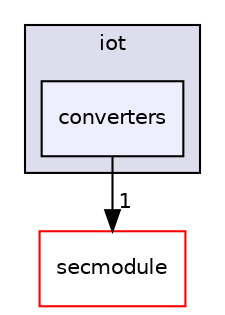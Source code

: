 digraph "converters" {
  compound=true
  node [ fontsize="10", fontname="Helvetica"];
  edge [ labelfontsize="10", labelfontname="Helvetica"];
  subgraph clusterdir_dfb2b33920a4ad2b04556fa4a3c994d2 {
    graph [ bgcolor="#ddddee", pencolor="black", label="iot" fontname="Helvetica", fontsize="10", URL="dir_dfb2b33920a4ad2b04556fa4a3c994d2.html"]
  dir_9c1b45a59b1d615046436d819909df2b [shape=box, label="converters", style="filled", fillcolor="#eeeeff", pencolor="black", URL="dir_9c1b45a59b1d615046436d819909df2b.html"];
  }
  dir_6c7f0c2bb230089ff4f25c4b7818f39c [shape=box label="secmodule" fillcolor="white" style="filled" color="red" URL="dir_6c7f0c2bb230089ff4f25c4b7818f39c.html"];
  dir_9c1b45a59b1d615046436d819909df2b->dir_6c7f0c2bb230089ff4f25c4b7818f39c [headlabel="1", labeldistance=1.5 headhref="dir_000019_000080.html"];
}
